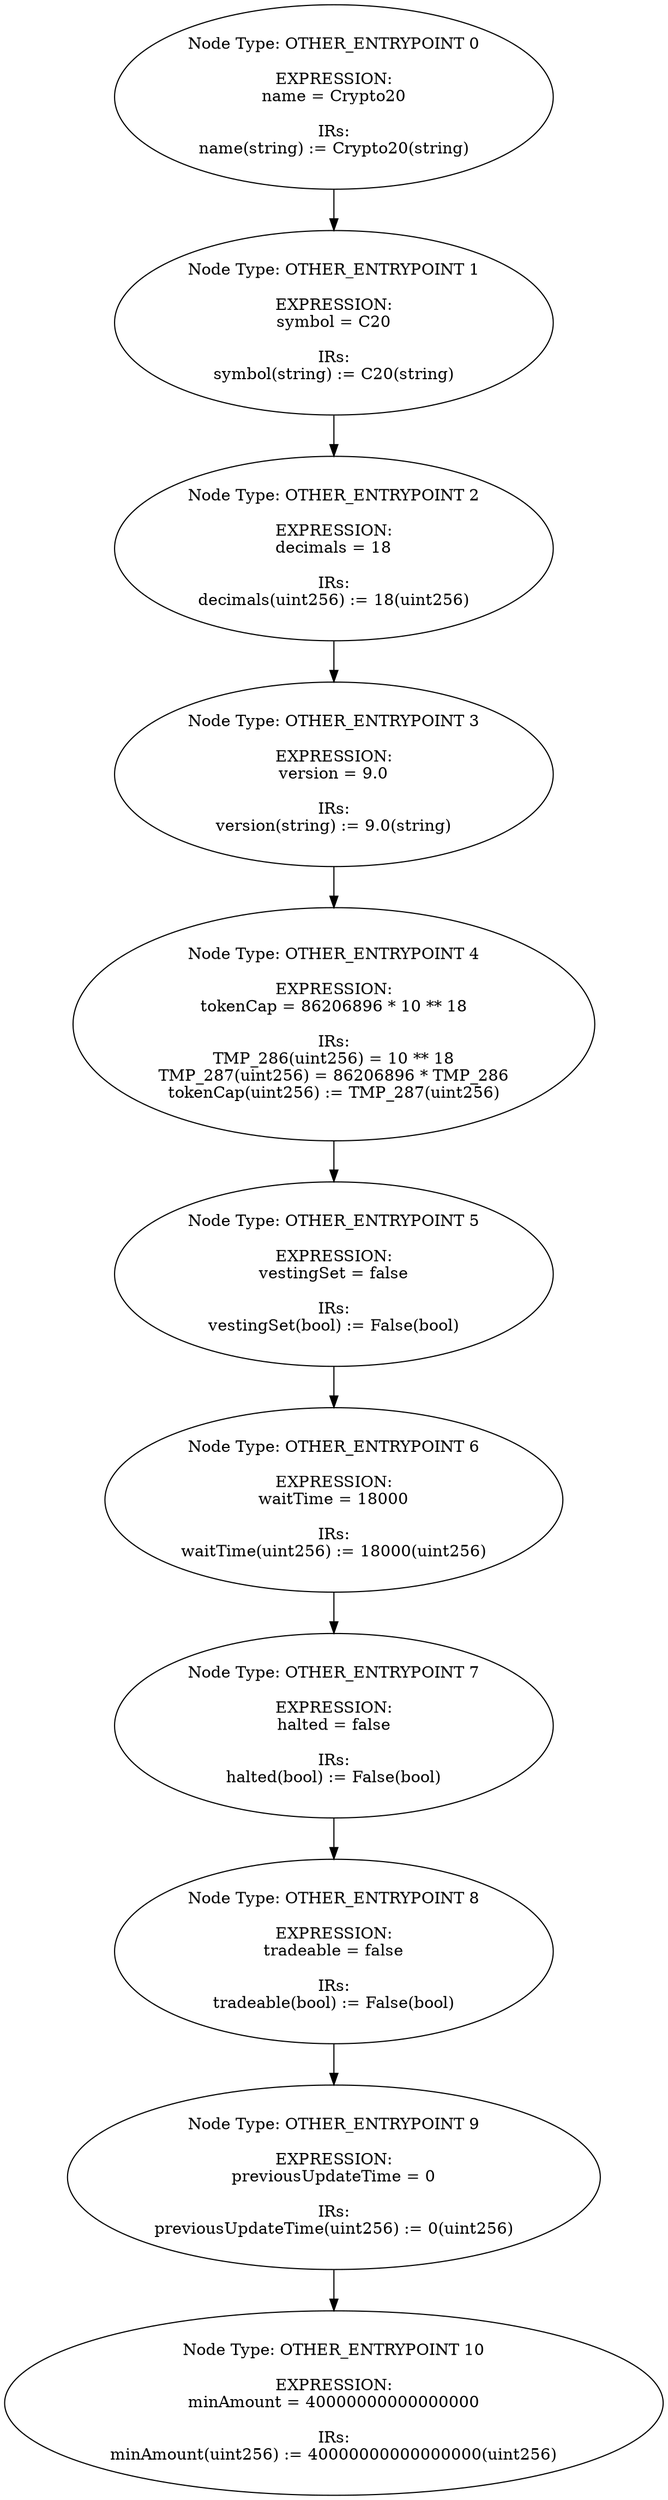 digraph{
0[label="Node Type: OTHER_ENTRYPOINT 0

EXPRESSION:
name = Crypto20

IRs:
name(string) := Crypto20(string)"];
0->1;
1[label="Node Type: OTHER_ENTRYPOINT 1

EXPRESSION:
symbol = C20

IRs:
symbol(string) := C20(string)"];
1->2;
2[label="Node Type: OTHER_ENTRYPOINT 2

EXPRESSION:
decimals = 18

IRs:
decimals(uint256) := 18(uint256)"];
2->3;
3[label="Node Type: OTHER_ENTRYPOINT 3

EXPRESSION:
version = 9.0

IRs:
version(string) := 9.0(string)"];
3->4;
4[label="Node Type: OTHER_ENTRYPOINT 4

EXPRESSION:
tokenCap = 86206896 * 10 ** 18

IRs:
TMP_286(uint256) = 10 ** 18
TMP_287(uint256) = 86206896 * TMP_286
tokenCap(uint256) := TMP_287(uint256)"];
4->5;
5[label="Node Type: OTHER_ENTRYPOINT 5

EXPRESSION:
vestingSet = false

IRs:
vestingSet(bool) := False(bool)"];
5->6;
6[label="Node Type: OTHER_ENTRYPOINT 6

EXPRESSION:
waitTime = 18000

IRs:
waitTime(uint256) := 18000(uint256)"];
6->7;
7[label="Node Type: OTHER_ENTRYPOINT 7

EXPRESSION:
halted = false

IRs:
halted(bool) := False(bool)"];
7->8;
8[label="Node Type: OTHER_ENTRYPOINT 8

EXPRESSION:
tradeable = false

IRs:
tradeable(bool) := False(bool)"];
8->9;
9[label="Node Type: OTHER_ENTRYPOINT 9

EXPRESSION:
previousUpdateTime = 0

IRs:
previousUpdateTime(uint256) := 0(uint256)"];
9->10;
10[label="Node Type: OTHER_ENTRYPOINT 10

EXPRESSION:
minAmount = 40000000000000000

IRs:
minAmount(uint256) := 40000000000000000(uint256)"];
}
